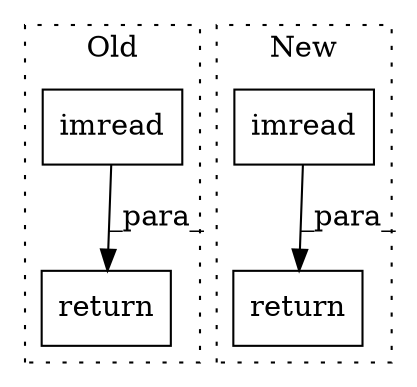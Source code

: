 digraph G {
subgraph cluster0 {
1 [label="return" a="41" s="6390" l="7" shape="box"];
3 [label="imread" a="32" s="6397,6441" l="7,1" shape="box"];
label = "Old";
style="dotted";
}
subgraph cluster1 {
2 [label="imread" a="32" s="6395,6408" l="7,1" shape="box"];
4 [label="return" a="41" s="6388" l="7" shape="box"];
label = "New";
style="dotted";
}
2 -> 4 [label="_para_"];
3 -> 1 [label="_para_"];
}